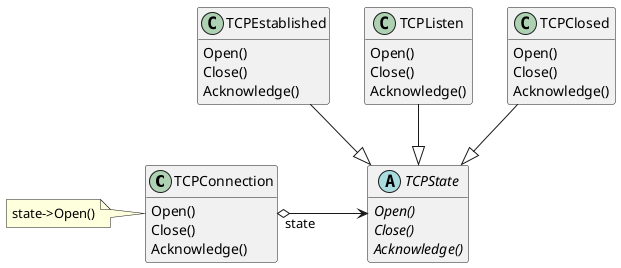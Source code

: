 @startuml
top to bottom direction
skinparam groupInheritance 3
hide empty members

class TCPConnection {
  Open()
  Close()
  Acknowledge()
}
note as OpenNote
state->Open()
end note
TCPConnection -l-> OpenNote

abstract class TCPState {
  {abstract} Open()
  {abstract} Close()
  {abstract} Acknowledge()
}
class TCPEstablished {
  Open()
  Close()
  Acknowledge()
}
class TCPListen {
  Open()
  Close()
  Acknowledge()
}
class TCPClosed {
  Open()
  Close()
  Acknowledge()
}
TCPEstablished --|> TCPState
TCPListen --|> TCPState
TCPClosed --|> TCPState
TCPConnection "state" o-> TCPState : \t\t
@enduml
